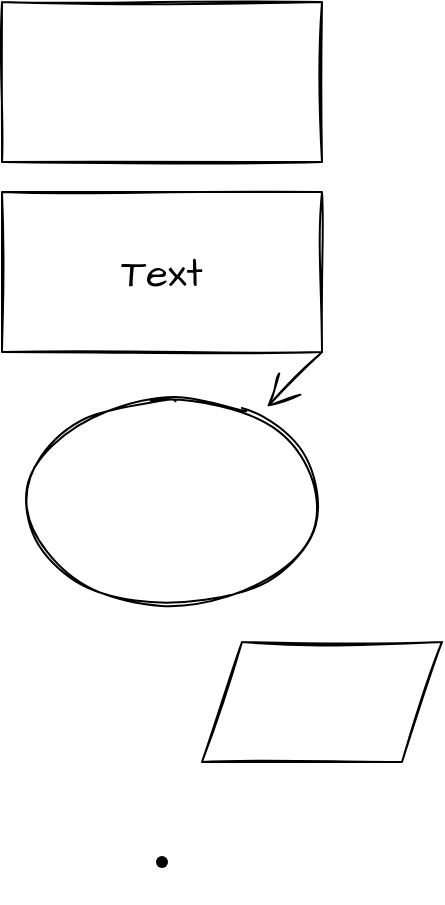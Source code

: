 <mxfile version="17.4.0" type="github"><diagram id="ZyoemJ5U2ChIfSP-eUbK" name="Page-1"><mxGraphModel dx="312" dy="619" grid="1" gridSize="10" guides="1" tooltips="1" connect="1" arrows="1" fold="1" page="1" pageScale="1" pageWidth="827" pageHeight="1169" math="0" shadow="0"><root><mxCell id="0"/><mxCell id="1" parent="0"/><mxCell id="Wowp_B0PCGnTKLbNF8dv-1" value="" style="rounded=0;whiteSpace=wrap;html=1;hachureGap=4;sketch=1;" vertex="1" parent="1"><mxGeometry x="80" y="200" width="160" height="80" as="geometry"/></mxCell><mxCell id="Wowp_B0PCGnTKLbNF8dv-2" value="" style="rounded=0;whiteSpace=wrap;html=1;hachureGap=4;fontFamily=Architects Daughter;fontSource=https%3A%2F%2Ffonts.googleapis.com%2Fcss%3Ffamily%3DArchitects%2BDaughter;fontSize=20;sketch=1;" vertex="1" parent="1"><mxGeometry x="80" y="295" width="160" height="80" as="geometry"/></mxCell><mxCell id="Wowp_B0PCGnTKLbNF8dv-3" value="" style="ellipse;whiteSpace=wrap;html=1;hachureGap=4;fontFamily=Architects Daughter;fontSource=https%3A%2F%2Ffonts.googleapis.com%2Fcss%3Ffamily%3DArchitects%2BDaughter;fontSize=20;sketch=1;" vertex="1" parent="1"><mxGeometry x="90" y="400" width="150" height="100" as="geometry"/></mxCell><mxCell id="Wowp_B0PCGnTKLbNF8dv-4" value="" style="edgeStyle=none;orthogonalLoop=1;jettySize=auto;html=1;rounded=0;sketch=1;hachureGap=4;fontFamily=Architects Daughter;fontSource=https%3A%2F%2Ffonts.googleapis.com%2Fcss%3Ffamily%3DArchitects%2BDaughter;fontSize=16;endArrow=open;startSize=14;endSize=14;sourcePerimeterSpacing=8;targetPerimeterSpacing=8;curved=1;exitX=1;exitY=1;exitDx=0;exitDy=0;" edge="1" parent="1" source="Wowp_B0PCGnTKLbNF8dv-2" target="Wowp_B0PCGnTKLbNF8dv-3"><mxGeometry width="120" relative="1" as="geometry"><mxPoint x="240" y="380" as="sourcePoint"/><mxPoint x="230" y="330" as="targetPoint"/><Array as="points"/></mxGeometry></mxCell><mxCell id="Wowp_B0PCGnTKLbNF8dv-5" value="Text" style="text;strokeColor=none;fillColor=none;html=1;align=center;verticalAlign=middle;whiteSpace=wrap;rounded=0;sketch=1;hachureGap=4;fontFamily=Architects Daughter;fontSource=https%3A%2F%2Ffonts.googleapis.com%2Fcss%3Ffamily%3DArchitects%2BDaughter;fontSize=20;" vertex="1" parent="1"><mxGeometry x="130" y="320" width="60" height="30" as="geometry"/></mxCell><mxCell id="Wowp_B0PCGnTKLbNF8dv-6" value="" style="shape=parallelogram;perimeter=parallelogramPerimeter;whiteSpace=wrap;html=1;fixedSize=1;sketch=1;hachureGap=4;fontFamily=Architects Daughter;fontSource=https%3A%2F%2Ffonts.googleapis.com%2Fcss%3Ffamily%3DArchitects%2BDaughter;fontSize=20;" vertex="1" parent="1"><mxGeometry x="180" y="520" width="120" height="60" as="geometry"/></mxCell><mxCell id="Wowp_B0PCGnTKLbNF8dv-7" value="" style="shape=waypoint;sketch=0;size=6;pointerEvents=1;points=[];fillColor=none;resizable=0;rotatable=0;perimeter=centerPerimeter;snapToPoint=1;hachureGap=4;fontFamily=Architects Daughter;fontSource=https%3A%2F%2Ffonts.googleapis.com%2Fcss%3Ffamily%3DArchitects%2BDaughter;fontSize=20;" vertex="1" parent="1"><mxGeometry x="140" y="610" width="40" height="40" as="geometry"/></mxCell></root></mxGraphModel></diagram></mxfile>